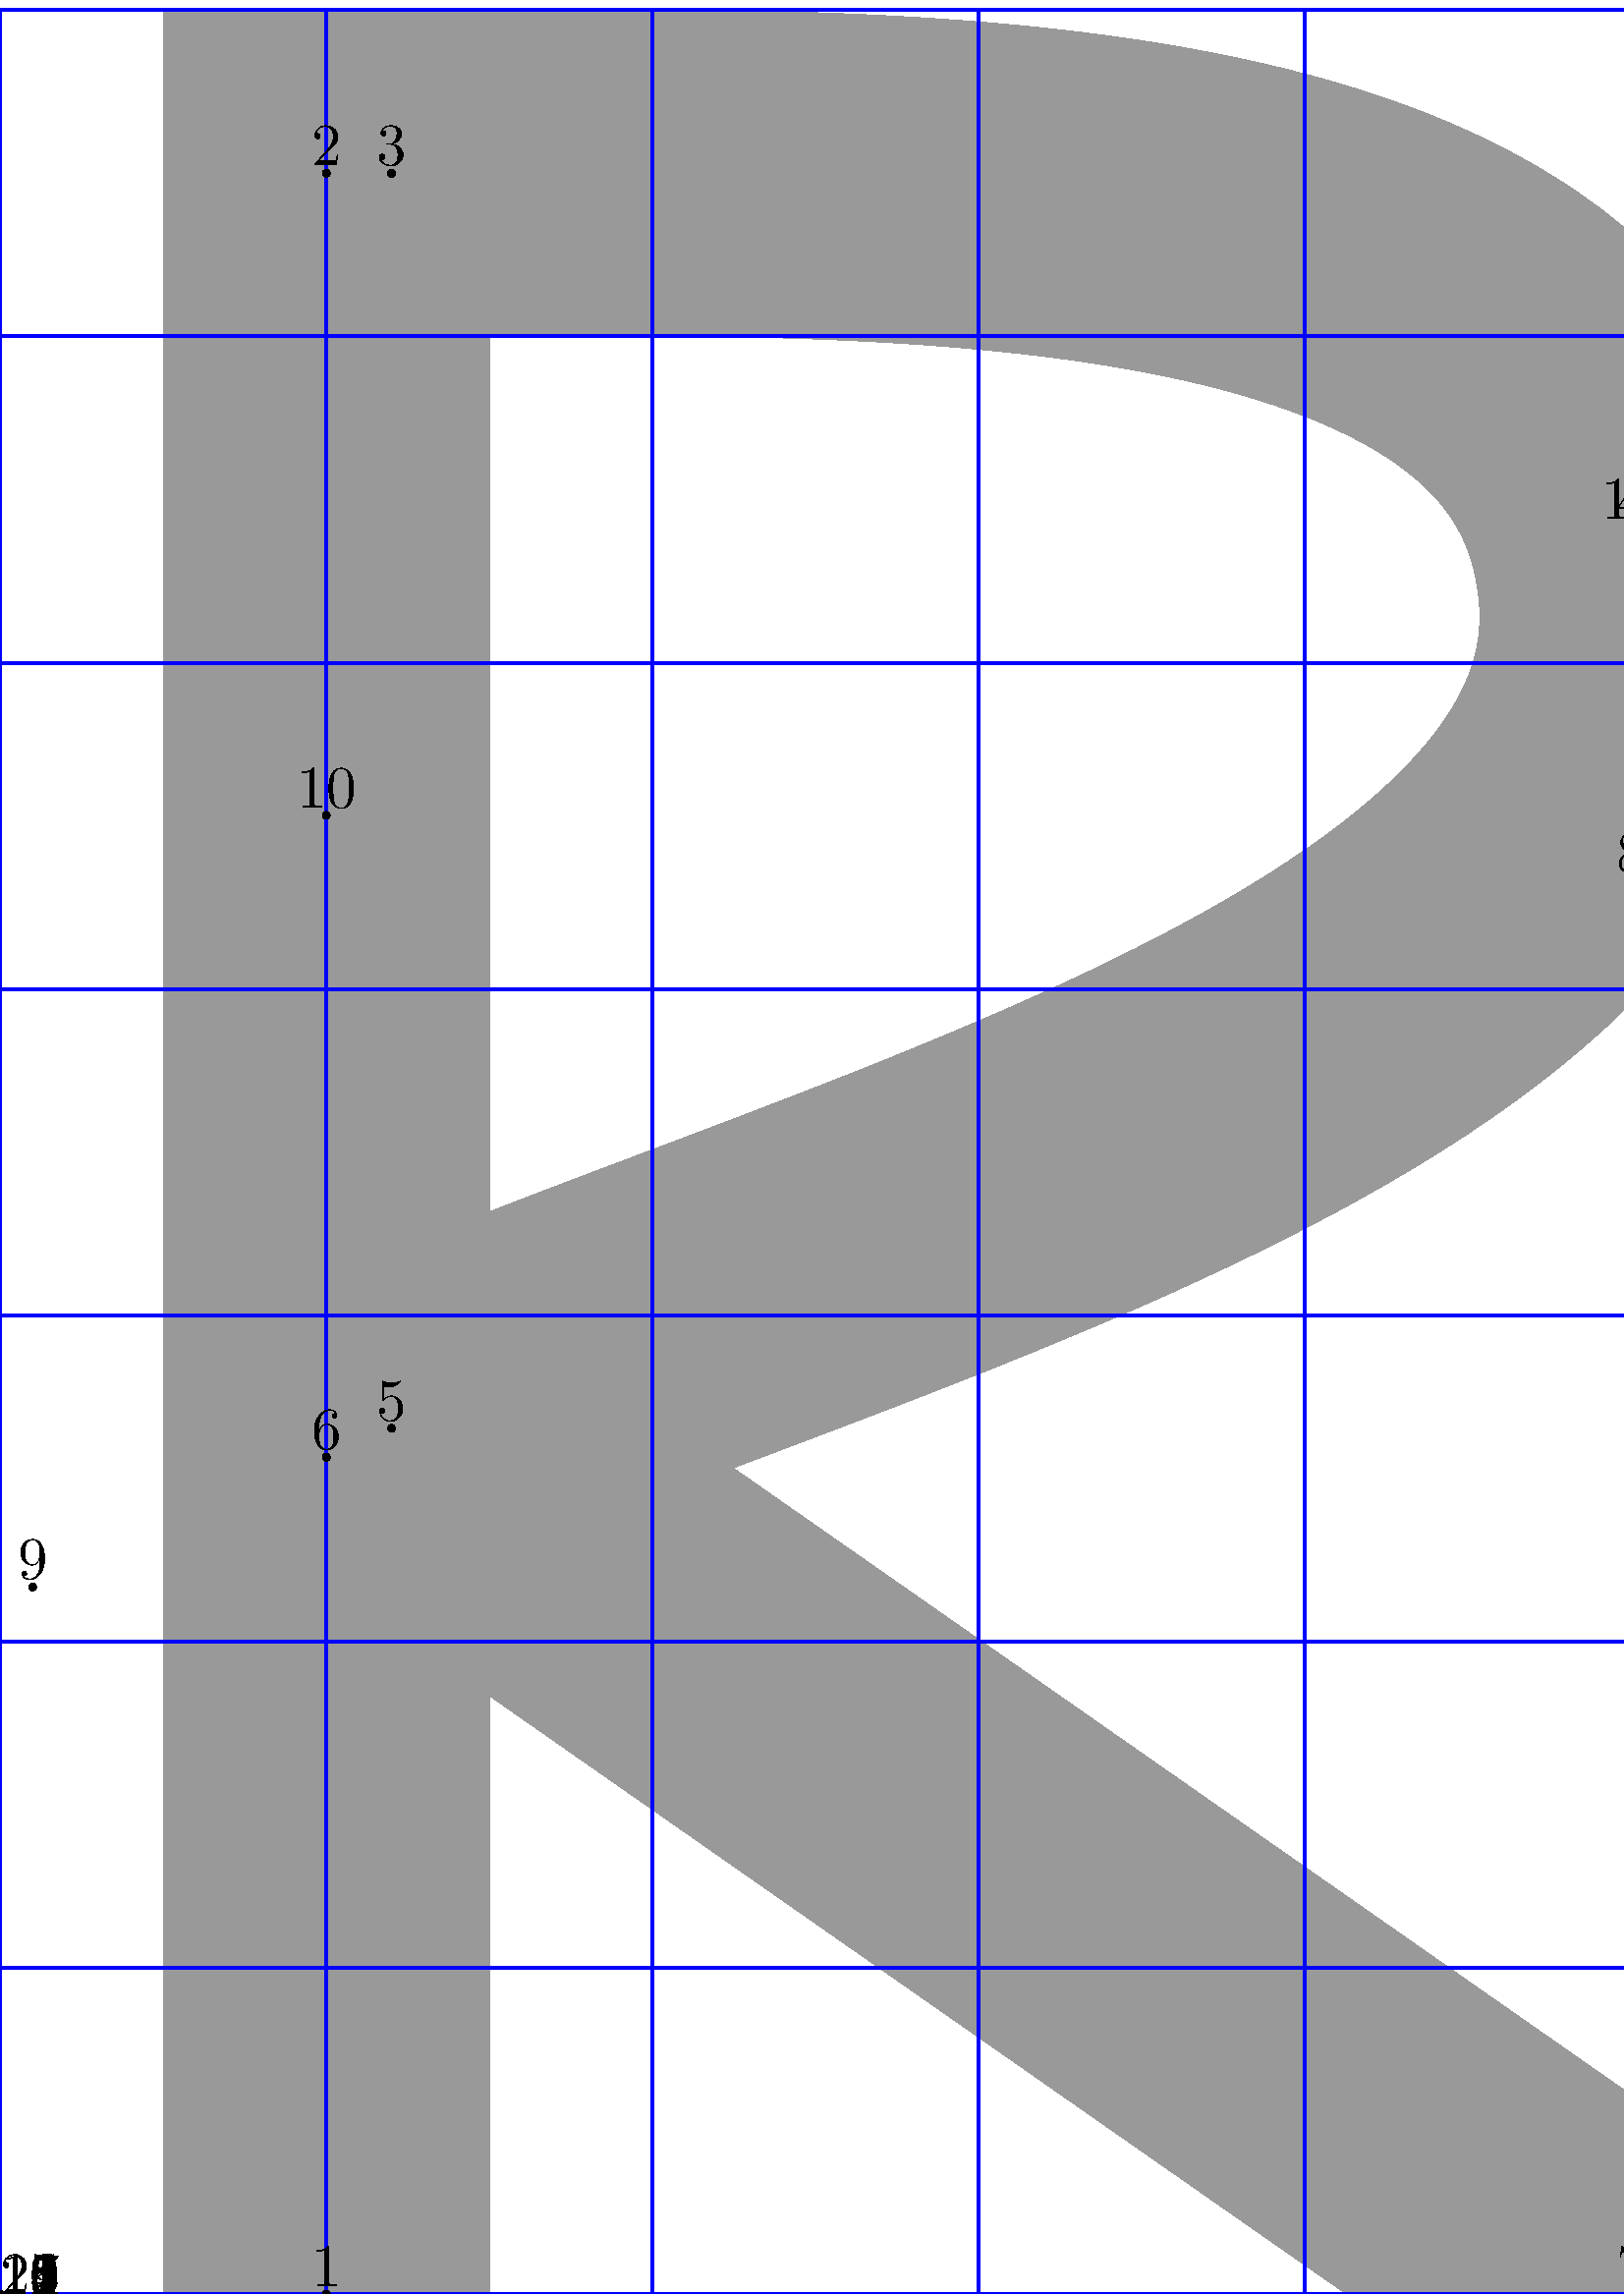 % ## Documentation

% Franquin notes :
% https://github.com/speculoos/metafont

% Guide
% http://tex.loria.fr/prod-graph/zoonekynd/metapost/metapost.html

% Some pdfs :
% http://antoine-gelgon.fr/MetaPost-Doc/
% http://tex.stackexchange.com/questions/107489/what-is-metapost-metafont-and-how-can-i-get-started-using-it

% Some simples examples to start :
% http://tex.loria.fr/prod-graph/zoonekynd/metapost/metapost.html
% http://www.ursoswald.ch/metapost/tutorial.html

% The Metadin repo:
% https://github.com/osp/osp.foundry.metadin

% Unicode
% https://en.wikipedia.org/wiki/List_of_Unicode_characters#Basic_Latin
% Partly translated in german - unicode tabelle auf deutsch : http://unicode-table.com/de

% Anatomie http://caracteres.typographie.org/description/anatomie.html


% ## Shell commands

% To get the .mp in local:
% curl http://pads.osp.kitchen/p/metafranquin/export/txt > metafranquin.mp && mpost metafranquin.mp

% And in loop:
% for (( ; ; )); do curl http://pads.osp.kitchen/p/metadin/export/txt > metafranquin.mp && mpost metafranquin.mp ; sleep 10; done

% And without stopping on error and doing screenshots!
% for (( ; ; )); do import -window root screen/$(date +%m-%d-%h-%m-%s).png sleep 100; done
% for (( ; ; )); do import -window root screen/$(date +%s).png; sleep 100; done
% And without stopping on error and doing screenshots!

% for (( ; ; )); do curl http://pads.osp.kitchen/p/metafranquin/export/txt > metafranquin.mp && curl http://pads.osp.kitchen/p/metafranquinparam/export/txt > metafranquinparam.mp && mpost -interaction=batchmode -s ' outputformat="svg" '  metafranquin.mp; sleep 10; done

% LETTER=A && mpost -interaction=batchmode  -s ' outputformat="svg" '  UC/$LETTER.mp && inkscape $LETTER*.svg


% ## Fonctions et grille

prologues:=3; % ps output (remove the % if needed)

% le pad des params et des def : http://pads.osp.kitchen/p/metafranquinparam
% input metafranquinparam

% in mazet offline local version
% $ for (( ; ; )); do mpost -interaction=batchmode -s ' outputformat="svg" '  metafranquin-mazet.mp; sleep 10; done


% ## Paramètres

% outputtemplate := "%j%c.svg"; % exporter en svg.
% Mot:='82 78 80';

% Unité
u:=40pt;

% Construction Mazet
def construct=
penx:=3u; % graisse x
peny:=3u; % graisse y
penxy=penx+peny/2; % moyenne xy
roundoverx=penx/2; % débordement pour arrondis x
roundovery=peny/4; % débordement pour arrondis y
baseline:=0; % ligne de base
baselinepen:=baseline+(peny/2); % ligne de base du tracé
baselineround:=baselinepen-roundovery; % ligne de base avec débordement
% baselinegouache = dépassement en-dessous baseline pour être gouaché
capheight:=7peny; % hauteur totale
capheightpen:=capheight-(peny/2); % hauteur du tracé
capheightround:=capheightpen+roundovery; % hauteur du tracé avec débordement
% capheighgouache = dépassement au-dessus capheight pour être gouaché
leftside:=0; % bord gauche
leftsidevertical:=leftside+1.5penx; % bord gauche du tracé vertical
leftsideround:=leftsidevertical-roundoverx; % bord gauche du tracé rond
rightside:=widthx; % bord droit
rightsidevertical:=rightside-1.5penx; % bord droit du tracé vertical
rightsideround:=rightsidevertical+roundoverx; % bord droit du tracé rond
middley:=capheight/2; % ligne centre y
ux:=sasx:=penx; % ancien
uy:=sasy:=peny; % ancien
sas:=(sasx+sasy)/2; % ancien
bo:=baselinepen; % ancien
h:=capheight; % ancien
ho:=capheightpen; % ancien
barheight:=middley; % ancien
% middlex = ligne centre x mais pris en charge par la chasse (widthu) de chaque caractère
% upperbowly = ligne centre y de l'arrondi haut
% lowerbowly = ligne centre y de l'arrondi bas
bridgex:=middley; % tracé centre x compensé
pivotx:=bridgex; % ligne de pivotement de l'attraction x
pivoty:=widthx; % ligne de pivotement de l'attraction y
pivot:=whatever[pivotx,pivoty]; % point de pivot
fuiteX:=2widthx; % ligne d'attraction x
fuiteY:=capheight; % ligne d'attraction y
fuitepoint:=whatever[fuitex,fuitey] % point d'attraction
fuite:=whatever[pivot,fuitepoint] % ligne (axe) d'attraction entre point d'attraction et pivot
enddef;

% Courbes
val:=.84;
fleche:=0;

% Tension
tens:=.9;

% Preview
visual:=2; % 0 = Brut , 1 = avec widthu , 2 = avec widthu + grille
marg:=0; % Marge en x

% Construction Darius
def buildarius=
Baseline:=0;
CapHeight:=VanishPointMean:=ho;
MeanLine:=h/2;
Middle:=0cx;
LowerBowl:=CapHeight/4;
Pivot:=Middle;
LeftCorner:=-2cx;
RightCorner:=2cx;
Bridge:=sasx/3;
enddef;

% Caractère
def spchar(expr carac)=
  beginfig(carac)
  middlex:=(widthu*penx)/2;
  widthx:=widthu*penx;
    def cx=
        penx+middlex;
    enddef;
    def cy=
        peny;
    enddef;
    pair A,B;
    A:=(middlex,0u);
    B:=(middlex,7u);
    pickup pencircle xscaled penx yscaled peny;
    linejoin:=mitered;
construct;
buildarius;
enddef;

% Courbe tensions
def crb(suffix i,j,val)=
    if x.i<x.j:
        if y.i<y.j:
            ((x.i-x.j)/(y.i-y.j))*(x.i+x.j)*val,x.j+x.i
        fi
        if y.i>y.j:
            ((x.i-x.j)/(y.i-y.j))*(x.i+x.j)*val,x.j+x.i
        fi
    fi
enddef;

% Grille
def col=
    if visual>1:
         withcolor .6white
    else:
    fi
enddef;

def spcharend(suffix n_points)=
pickup pencircle scaled 1;

if visual>=1:
    draw (-marg*ux,-2*uy)--((marg+widthu)*ux,-2*uy)--((marg+widthu)*ux,h+3u)--(-marg*ux,h+3u)-- cycle withcolor white;
    fi
    if visual>1:  
    pickup pencircle scaled 1.2
      for i=0 upto widthu:
        draw (i*ux,h)--(i*ux,0) withcolor blue;
    endfor
      for i=0 upto 7:
        draw (0*ux,i*uy)--(widthu*ux,i*uy) withcolor blue;
      endfor;

    defaultscale :=2.2;
    for i=1 upto n_points:
        dotlabels.top([i]);
    endfor;
fi
endfig
enddef;

def PVisual(suffix visual,i,j,k)=
  if visual>1:
    withcolor .6white;
  fi
enddef;

% Courbes spirou
def spirou_soft(suffix i,j) =
  if x.i<x.j:
    cutdraw z.i{val.u,x.j-x.i}
    ... z.j
  fi
  if x.i>x.j:
    cutdraw z.i{val.u,x.i-x.j}
    ... z.j
  fi
enddef;

def spirou_half(suffix i,j,k) =
 inco:=0;
 cutdraw z.i{inco,y.j-y.i}
 ... (val[x.j,x.i],val[y.i,y.j]){z.j-z.i}
 ... z.j{x.k-x.i,inco}
 ... (val[x.j,x.k],val[y.k,y.j]){z.k-z.j}
 ... z.k{inco,y.k-y.j}
    col
enddef;

def spirou_crescent(suffix i,j,k) =
 inco:=0;
 draw z.i{x.j-x.i,inco}
  ... (val[x.i,x.j],val[y.j,y.i]){z.j-z.i}
  ... z.j{inco,y.k-y.i}
  ... (val[x.k,x.j],val[y.j,y.k]){z.k-z.j}
  ... z.k{x.k-x.j,inco}
    col
enddef;

% Pen
def pen_form(expr type_pen) =
  pickup type_pen scaled sas;
enddef;

% Diagonale
def diago (suffix i,j,deg)=
    sasxdia=sasx-.8u;
    sasydia=sasy-.8u;
    pickup pensquare xscaled sasxdia yscaled sasydia rotated deg;
    cutdraw z.i--z.j col;
enddef;

def //(suffix i,j,orient) =
if orient=r
.. (.3[x.i,x.j]+.1ux, .3[y.i,y.j]) ..
elseif orient=left
.. (.3[x.i,x.j]-.1ux, .3[y.i,y.j]) ..
fi
enddef;

defaultscale:=.2;



% ## Vocabulaire anatomique des lettres Darius

% CapHeight = Hauteur de la lettre
% UpperBowl
% LowerBowl
% BaseLine = Ligne de base
% Bridge = Traverse de la lettre
% MeanLine = Milieu de la case
% LowerBowl = Arrondis bas
% LeftCorner
% RighCorner
% Pivot
% Middle
% VanishingPoint
% Fuite = Point d'attraction de la courbe


% ## Vocabulaire anatomique des lettres 2

% baseline = ligne de base y
% baselinepen = ligne de base du tracé y
% baselinegouache = dépassement en-dessous baseline pour être gouaché y
% capheight = hauteur totale y
% capheightpen = hauteur du tracé de la lettre y
% capheighgouache = dépassement au-dessus capheight pour être gouaché y
% leftside = bord gauche
% leftsidepen = bord gauche du tracé
% rightside = bord droit
% rightsidepen = bord droit du tracé

% middley = ligne centre y
% middlex = ligne centre x
% upperbowly = ligne centre y de l'arrondi haut
% lowerbowly = ligne centre y de l'arrondi bas
% bridgex = tracé centre x compensé

% pivotx = ligne de pivotement de l'attraction x
% pivoty = ligne de pivotement de l'attraction y
% pivot = point de pivot
% fuitepoint = point d'attraction
% fuiteX = ligne d'attraction x
% fuiteY = ligne d'attraction y


% ## Types de lettres

% Droitues = E, F, H, I, L, T, 
% Pentues = A, K, M, N, V, W, X, Y, Z, 1, 4, 7
% Rondues = C, J, G, O, P, Q, R, 5, 6, 9, 0
% Flexues = S, 8


% ## Droitues

% Lettre E
widthu:=6;
spchar(69)
x4:=x1:=RightCorner;
y1:=y2:=bo;
x5:=x3:=x2:=LeftCorner;
y4:=y3:=CapHeight;
y6:=y5:=MeanLine + .25ux;
x6:=RightCorner- 0.5ux;
cutdraw z1 -- z2 -- z3 -- z4 col;
cutdraw z5 -- z6 col;
spcharend(6);

% Lettre F
widthu:=6;
spchar(70)
x4:=x1:=RightCorner;
y1:=bo;
x5:=x3:=x2:=LeftCorner;
y2:=Baseline;
y4:=y3:=CapHeight;
y6:=y5:=MeanLine + .25ux;
x6:=RightCorner- 0.5ux;
cutdraw z2 -- z3 -- z4 col;
cutdraw z5 -- z6 col;
spcharend(6);

% Lettre H
widthu:=6;
spchar(72)
x6:=x4:=x1:=RightCorner;
y2:=y1:=BaseLine;
x5:=x3:=x2:=LeftCorner;
y4:=y3:=h;
y6:=y5:=MeanLine - 1ux;
cutdraw z2 -- z3 col; 
cutdraw  z1 -- z4 col;
cutdraw z5 -- z6 col;
spcharend(6);

% Lettre I
widthu:=3;
spchar(73)
x2:=x1:=Middle;
y2:=h;
y3:=BaseLine;
cutdraw z1 -- z2 col; 
spcharend(6);

% Lettre L
widthu:=5;
spchar(76)
x4:=x1:=RightCorner - .5ux;
y1:=bo;
x5:=x3:=x2:=LeftCorner;
y2:=bo;
y4:=y3:=h;
cutdraw z1 -- z2 -- z3  col;
spcharend(6);

% Lettre T
widthu:=5;
spchar(84)
x2:=x1:=Middle;
y1:=BaseLine;
y3:=y4:=y2:=ho;
x3:=LeftCorner - .5ux;
x4:=RightCorner + .5ux;
cutdraw z1 -- z2 col; 
cutdraw z3 -- z4 col;
spcharend(4);


% Pentues

% Lettre A
widthu:=7;
spchar(65)
x1=LeftCorner - .5ux; 
y1=Baseline;
x2=Middle - Bridge; 
y3=y2=CapHeight;
x3=Middle;
%y5=y4=MeanLine - 1.75ux;
x5=.3[x1,x2];
y4=y5=.3[y1,y2];
x4=0.3[x1,x2]+(Middle-x5)*2;
%x5=2cx;
path dleft,dright;
dleft=z1...{crb(1,2,tens)}z2--z3;
dright=dleft reflectedabout(A,B);
cutdraw dleft col;
cutdraw dright col;
cutdraw z4--z5 col;
gouache(1, 154, refl);
gouache(3, 0, sup);
spcharend(5);

% Lettre M
widthu:=7;
spchar(77)
x2=x1=LeftCorner - .4ux; 
x3=x2 + Bridge;
x4=Middle;
x5=x6 - Bridge;
x7=x6=RightCorner + .4ux;
y7=y1=0;
y6=y5=y3=y2=ho;
y4=MeanLine - 1.30ux;
cutdraw z1--z2--z3--z4--z5--z6--z7 col;
gouache(2,0,sup);
gouache(6,0,sup);
gouache(1,0);
gouache(7,0);
spcharend(7);

% Lettre V
widthu:=7;
spchar(86)
x1=LeftCorner - .5ux; 
y1=h;
x2=Middle - Bridge; 
y3=y2=bo;
x3=Middle;
path dleft,dright;
dleft=z1--z2--z3;
dright=dleft reflectedabout(A,B);
cutdraw dleft col;
cutdraw dright col;
spcharend(5);

% Anciens dessins

% Lettre D
widthu:=6;
spchar(68)
x2=x1=-2cx; y5=y1=bo;
y3=y2=ho;
x5=x3=0cx;
x4=2.25cx; y4=barheight;
spirou_crescent(3,4,5);
cutdraw z5--z1--z2--z3 col;
spcharend(5);

% Lettre N
widthu:=6;
spchar(78)
x2=x1=-2cx; y4=y5=y1=0cy;
x3=x2+0.1ux;
x4=x5-0.1ux;
y3=y6=y2=7cy;
x6=x5=2cx;
linejoin:=beveled;
cutdraw z1--z2 col;
cutdraw z5--z6 col;
diago(3,4,45);
gouache(1,0);
gouache(6,0);
gouache(2,8,doubl);
gouache(5,8,doubl);
spcharend(6);

% Lettre R
widthu:=6;
spchar(82)
x6=x2=x1=-2cx; y1=0cy;
y3=y2=ho;
x5=x3=0cx; y6=y5=barheight-0.5cy;
x4=2.25cx; y4=y5+((ho-y5)/2);
x7=2.5cx; y7=.2cy;
spirou_crescent(3,4,5);
cutdraw z1--z2--z3 col;
cutdraw z5--z6 col;
cutdraw z5--z7 col;
gouache(1,0);
gouache(7,35);
spcharend(7);

% Lettre N
widthu:=6;
spchar(78)
x2=x1=-2cx; 
x3=-1.75cx;
x4=1.75cx;
x5=x6=2cx;
y1=0;
y4=y5=bo;
y6=h;
y3=y2=ho;
y4=1.5cy;
cutdraw z1 //(1,2,r) z2 -- z3 //(3,4,r) z4 -- z5 //(5,6,left) z6 col;
%gouache(2,0,sup);
%gouache(6,0,sup);
%gouache(1,0);
%gouache(7,0);
spcharend(6);

% Lettre K
widthu:=5;
spchar(75)
x2=x1=-1.5cx; y1=0cy;
y2=h;
y4=h-0.30cy;
x5=-0.75cx;
y5=barheight+0cy;
x4=2cx; y4=y5+((ho-y5)/2);
x7=2.25cx; y7=.2cy;
cutdraw z1--z2 col;
cutdraw z4--z5--z7 col;
%gouache(4,165);
%gouache(7,35);
spcharend(7);

% Lettre B
widthu:=6;
spchar(66)
x6=x2=x1=-2cx; y8=y1=bo;
y3=y2=ho;
x8=x3=.8cx; y6=y5=barheight -0cy;
x5=0.5cx;
x4=2.25cx;
x7=2.40cx; 
y4=y5+((ho-y5)/2);
y7=(y5-y8)/2+bo;
spirou_crescent(3,4,5);
spirou_crescent(5,7,8);
cutdraw z8--z1--z2--z3 col;
cutdraw z5--z6 col;
spcharend(8);

% Lettre C
widthu:=6;
spchar(67)
    x5=x1=2cx; y1=5cy;
    y3=barheight;
    x4=x2=0cx; y2=ho;
    x3=-2cx;
    y4=bo; y5=2cy;    
    spirou_half(1,2,3);
    spirou_half(3,4,5);
    gouache(1,0);
    gouache(5,0);
spcharend(5);

% Lettre Z
widthu:=6;
spchar(90)
x1=-2cx;
y2=y1=ho;
x6=x3=x2=2cx;
y3=y2-0.5cy
y6=y5=bo; x5=x4=-2cx;
y4=bo+0.5cy;
cutdraw z1--z2--z3--z4--z5--z6 col;
%gouache(1,0);
%gouache(7,0);
spcharend(6);

% Lettre H
widthu:=5;
spchar(900)
x5=x2=x1=-2cx;
x6=x4=x3=2cx;
y3=y1=b; y4=y2=h;
y6=y5=barheight;
cutdraw z1--z2 col;
cutdraw z3--z4 col;
cutdraw z5--z6 col;
gouache(1,0);
gouache(2,0);
gouache(3,0);
gouache(4,0);
spcharend(6);

% Lettre X
widthu:=5;
spchar(88)
x4=x1=-2.5cx; y4=y2=b;
x3=x2=2.5cx; y3=y1=h;
cutdraw z1--z2 col;
cutdraw z3--z4 col;
gouache(1,28);
gouache(2,28);
gouache(3,145);
gouache(4,145);
spcharend(4);

% Lettre R bis
widthu:=6;
spchar(162)
CapHeight:=VanishPointMean:=ho;
MeanLine:=CapHeight/3; % a faire varier
Baseline:=0;
LeftFoot:=-2cx;% a faire varier
RightFoot:=2cx;% a faire varier
Middle:=0cx;% a faire varier
VanishPoint:=RightFoot*2;% a faire varier
Pivot:=(Middle-LeftFoot)/2;
x1:=x2:=x6:=x10:=LeftFoot;
y3:=y2:=CapHeight;
y1:=y7:=BaseLine;
x3:=x5:=Middle;
y8:=CapHeight/1.5; % a faire varier entre MeanLine et CapHeight ou CapHeight avec un diviseur
x8:=x11:=VanishPoint/2;
y9:=MeanLine;
x9:=Pivot;
z6:=whatever [z9,z8];
z5=whatever [z9,z8];
z5=whatever [Middle];
y10:=y2-((y2-y6)/2);
x4:=x7:=RightFoot;
y11:=CapHeight-((CapHeight-y8)/2);
z4:=whatever [z11,z10];
cutdraw z1 -- z2 .. z3{dir(angle(z3-z2))} ..tension 1.2.. z4 ..tension 1.2.. {dir(angle(z9-z8))}z5 .. z6 col;
cutdraw z5--z7 col;
spcharend(6);

% Lettre R autre
widthu:=6;
spchar(160)
plafond:=fuitebureau:=ho;
bureau:=plafond/3; % a faire varier
sol:=0;
mur:=-2cx;% a faire varier
balcon:=2cx;% a faire varier
fenetre:=-1.8cx;% a faire varier
fuite:=balcon*2;% a faire varier
stylo:=(fenetre-mur)/2;
x1:=x2:=x6:=x10:=mur;
y3:=y2:=plafond;
y1:=y7:=sol;
x3:=x5:=fenetre;
y8:=plafond/1.5; % a faire varier entre bureau et plafond ou plafond avec un diviseur
x8:=x11:=fuite/2;
y9:=bureau;
x9:=stylo;
z6:=whatever [z1,z2];
z6:=whatever [z9,z8];
z5:=whatever [z9,z8];
z5:=whatever [fenetre];
y10:=y2-((y2-y6)/2);
x4:=x7:=balcon;
y11:=plafond-((plafond-y8)/2);
z4:=whatever [z11,z10];
cutdraw z1 -- z2 .. z3{dir(angle(z3-z2))} ..tension 1.2.. z4 ..tension 1.2.. {dir(angle(z9-z8))}z5 .. z6 col;
cutdraw z5--z7 col;
spcharend(29);

% Lettre O
widthu:=6;
spchar(79)
x1:=x3:=Middle;
x2:=LeftFoot;
x4:=RightFoot;
y1:=BaseLine;
y3:=CapHeight;
y2:=y4:=MeanLine;
cutdraw z1 .. z2 .. z3 .. z4 .. cycle col;
spcharend(6);

% Lettre test 
spchar(666)
def //(suffix i,j) =
.. (.5[x.i,x.j]-.2ux, .5[y.i,y.j]) ..
enddef;
x1:=1cx;
y1:=0cy;
x2:=1cx;
y2:=7cy;
x3:=-3cx;
y3:=0cy;
cutdraw z1 //(1,2) z2 col;
spcharend(3)

% Lettre 0 version 2
widthu:=6;
spchar(790)
z8:=(0,3u); 
z9:=(widthx,18u);
z10:=whatever [z8,z9];
fuite:=middley;
x1:=x3:=middlex;
y1:=baselineround;
y3:=capheightround;
z2:=(3u,6u);
z4:=(15u,15u);%whatever [rightsideround,z10];
cutdraw z8..z9; %(0,3u)--(widthx,18u);
cutdraw z1{dir(angle(z2-z4))} .. {dir(angle(90))}z2{dir(angle(90))} .. {dir(angle(z4-z2))}z3{dir(angle(z4-z2))} .. {dir(angle(-90))}z4{dir(angle(-90))} .. {dir(angle(z2-z4))}cycle col;
spcharend(4);

end
